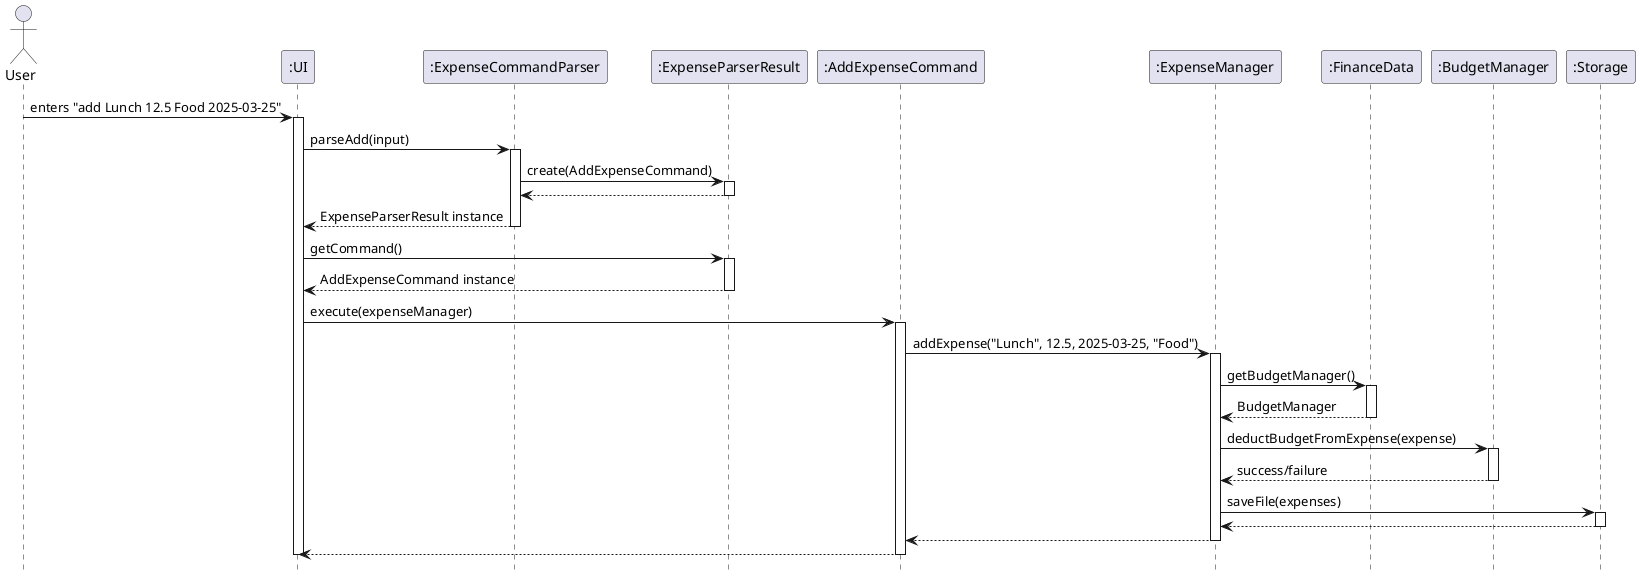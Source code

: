 @startuml
actor User
participant ":UI"
participant ":ExpenseCommandParser"
participant ":ExpenseParserResult"
participant ":AddExpenseCommand"
participant ":ExpenseManager"
participant ":FinanceData"
participant ":BudgetManager"
participant ":Storage"
hide footbox

User -> ":UI" : enters "add Lunch 12.5 Food 2025-03-25"
activate ":UI"

":UI" -> ":ExpenseCommandParser": parseAdd(input)
activate ":ExpenseCommandParser"

":ExpenseCommandParser" -> ":ExpenseParserResult": create(AddExpenseCommand)
activate ":ExpenseParserResult"
":ExpenseParserResult" --> ":ExpenseCommandParser"
deactivate ":ExpenseParserResult"

":ExpenseCommandParser" --> ":UI": ExpenseParserResult instance
deactivate ":ExpenseCommandParser"

":UI" -> ":ExpenseParserResult": getCommand()
activate ":ExpenseParserResult"
":ExpenseParserResult" --> ":UI": AddExpenseCommand instance
deactivate ":ExpenseParserResult"

":UI" -> ":AddExpenseCommand": execute(expenseManager)
activate ":AddExpenseCommand"

":AddExpenseCommand" -> ":ExpenseManager": addExpense("Lunch", 12.5, 2025-03-25, "Food")
activate ":ExpenseManager"

":ExpenseManager" -> ":FinanceData": getBudgetManager()
activate ":FinanceData"
":FinanceData" --> ":ExpenseManager": BudgetManager
deactivate ":FinanceData"

":ExpenseManager" -> ":BudgetManager": deductBudgetFromExpense(expense)
activate ":BudgetManager"
":BudgetManager" --> ":ExpenseManager": success/failure
deactivate ":BudgetManager"

":ExpenseManager" -> ":Storage": saveFile(expenses)
activate ":Storage"
":Storage" --> ":ExpenseManager"
deactivate ":Storage"

":ExpenseManager" --> ":AddExpenseCommand"
deactivate ":ExpenseManager"

":AddExpenseCommand" --> ":UI"
deactivate ":AddExpenseCommand"

deactivate ":UI"
@enduml
